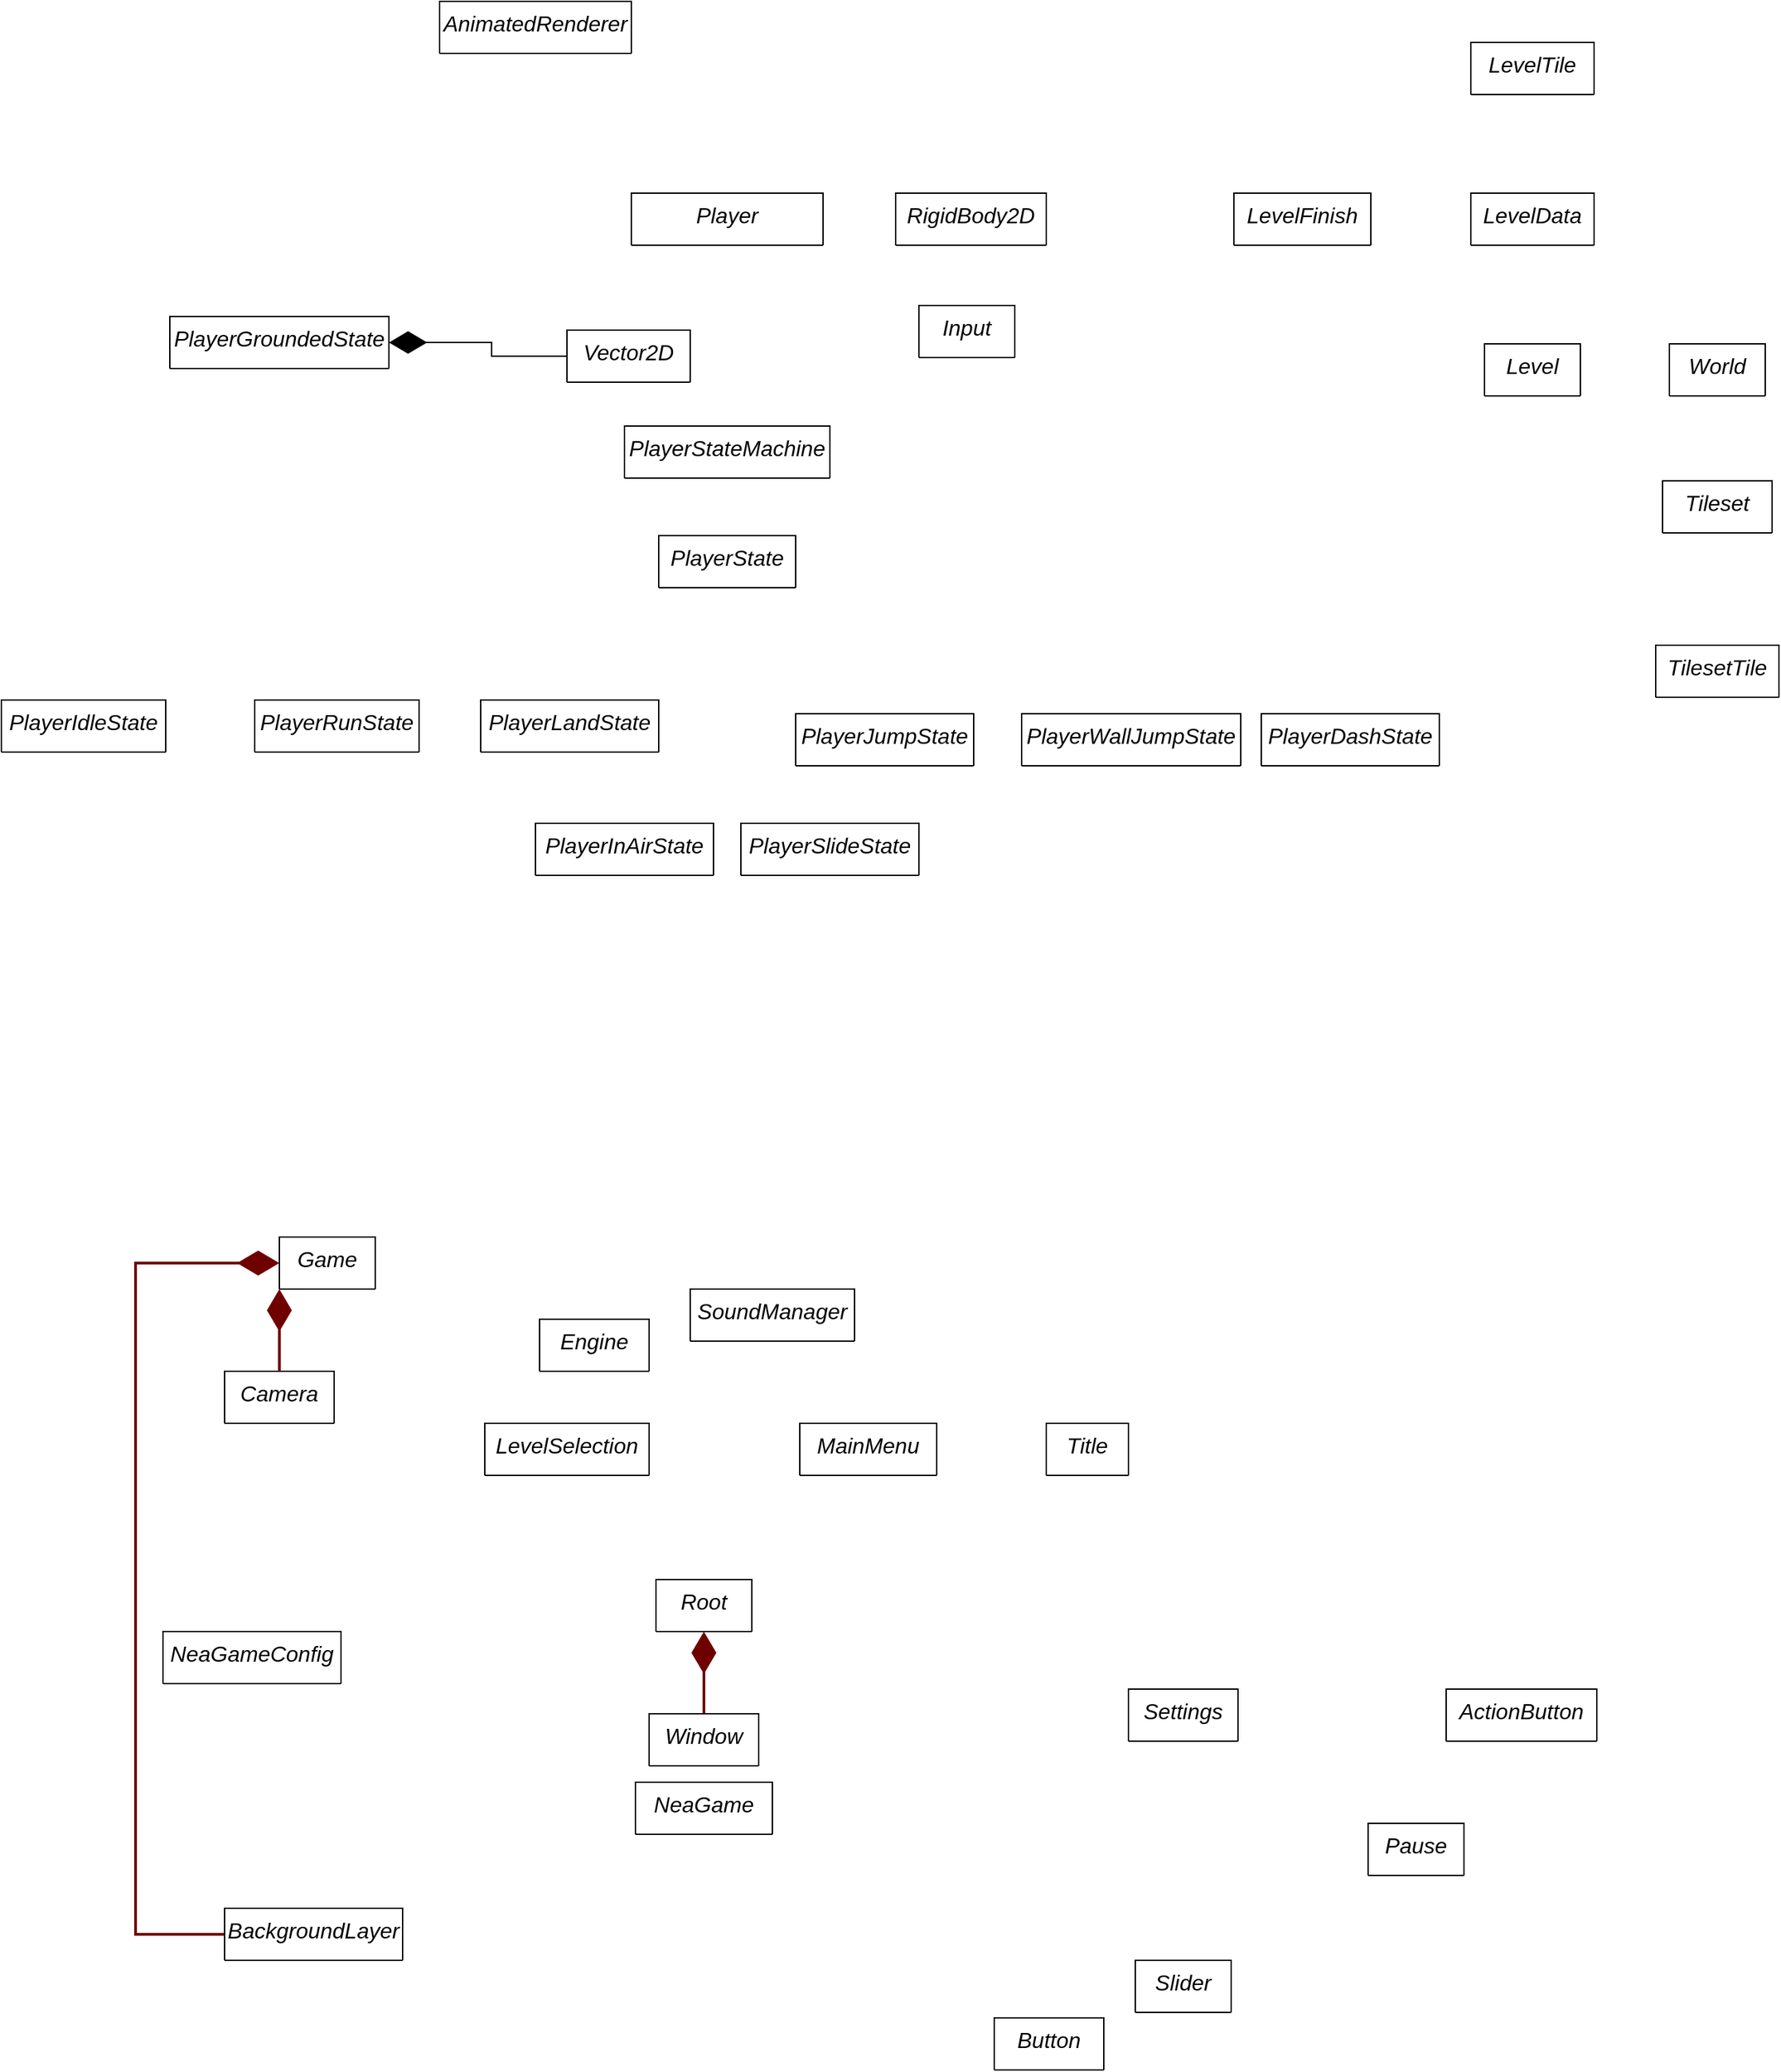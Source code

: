 <mxfile version="20.8.16" type="device"><diagram id="C5RBs43oDa-KdzZeNtuy" name="Page-1"><mxGraphModel dx="1597" dy="1017" grid="1" gridSize="10" guides="1" tooltips="1" connect="1" arrows="1" fold="1" page="1" pageScale="1" pageWidth="827" pageHeight="1169" math="0" shadow="0"><root><mxCell id="WIyWlLk6GJQsqaUBKTNV-0"/><mxCell id="WIyWlLk6GJQsqaUBKTNV-1" parent="WIyWlLk6GJQsqaUBKTNV-0"/><mxCell id="zkfFHV4jXpPFQw0GAbJ--0" value="Input" style="swimlane;fontStyle=2;align=center;verticalAlign=top;childLayout=stackLayout;horizontal=1;startSize=38;horizontalStack=0;resizeParent=1;resizeLast=0;collapsible=1;marginBottom=0;rounded=0;shadow=0;strokeWidth=1;fontSize=16;" parent="WIyWlLk6GJQsqaUBKTNV-1" vertex="1" collapsed="1"><mxGeometry x="851" y="312" width="70" height="38" as="geometry"><mxRectangle x="220" y="120" width="160" height="30" as="alternateBounds"/></mxGeometry></mxCell><mxCell id="GciXFBrOlo4UrPJkvzIw-2" value="AnimatedRenderer" style="swimlane;fontStyle=2;align=center;verticalAlign=top;childLayout=stackLayout;horizontal=1;startSize=38;horizontalStack=0;resizeParent=1;resizeLast=0;collapsible=1;marginBottom=0;rounded=0;shadow=0;strokeWidth=1;fontSize=16;" parent="WIyWlLk6GJQsqaUBKTNV-1" vertex="1" collapsed="1"><mxGeometry x="501" y="90" width="140" height="38" as="geometry"><mxRectangle x="220" y="120" width="160" height="30" as="alternateBounds"/></mxGeometry></mxCell><mxCell id="GciXFBrOlo4UrPJkvzIw-5" value="LevelFinish" style="swimlane;fontStyle=2;align=center;verticalAlign=top;childLayout=stackLayout;horizontal=1;startSize=38;horizontalStack=0;resizeParent=1;resizeLast=0;collapsible=1;marginBottom=0;rounded=0;shadow=0;strokeWidth=1;fontSize=16;" parent="WIyWlLk6GJQsqaUBKTNV-1" vertex="1" collapsed="1"><mxGeometry x="1081" y="230" width="100" height="38" as="geometry"><mxRectangle x="220" y="120" width="160" height="30" as="alternateBounds"/></mxGeometry></mxCell><mxCell id="GciXFBrOlo4UrPJkvzIw-6" value="Camera" style="swimlane;fontStyle=2;align=center;verticalAlign=top;childLayout=stackLayout;horizontal=1;startSize=38;horizontalStack=0;resizeParent=1;resizeLast=0;collapsible=1;marginBottom=0;rounded=0;shadow=0;strokeWidth=1;fontSize=16;" parent="WIyWlLk6GJQsqaUBKTNV-1" vertex="1" collapsed="1"><mxGeometry x="344" y="1090" width="80" height="38" as="geometry"><mxRectangle x="220" y="120" width="160" height="30" as="alternateBounds"/></mxGeometry></mxCell><mxCell id="GciXFBrOlo4UrPJkvzIw-7" value="Engine" style="swimlane;fontStyle=2;align=center;verticalAlign=top;childLayout=stackLayout;horizontal=1;startSize=38;horizontalStack=0;resizeParent=1;resizeLast=0;collapsible=1;marginBottom=0;rounded=0;shadow=0;strokeWidth=1;fontSize=16;" parent="WIyWlLk6GJQsqaUBKTNV-1" vertex="1" collapsed="1"><mxGeometry x="574" y="1052" width="80" height="38" as="geometry"><mxRectangle x="220" y="120" width="160" height="30" as="alternateBounds"/></mxGeometry></mxCell><mxCell id="GciXFBrOlo4UrPJkvzIw-140" style="edgeStyle=orthogonalEdgeStyle;rounded=0;sketch=0;orthogonalLoop=1;jettySize=auto;html=1;exitX=0;exitY=1;exitDx=0;exitDy=0;entryX=0.5;entryY=0;entryDx=0;entryDy=0;strokeColor=#6F0000;strokeWidth=2;startArrow=diamondThin;startFill=1;endArrow=none;endFill=0;startSize=25;endSize=0;fontSize=16;" parent="WIyWlLk6GJQsqaUBKTNV-1" source="GciXFBrOlo4UrPJkvzIw-8" target="GciXFBrOlo4UrPJkvzIw-6" edge="1"><mxGeometry relative="1" as="geometry"/></mxCell><mxCell id="2dqZNvPgzdh_eOeEhSHW-4" style="edgeStyle=orthogonalEdgeStyle;rounded=0;orthogonalLoop=1;jettySize=auto;html=1;exitX=0;exitY=0.5;exitDx=0;exitDy=0;entryX=0;entryY=0.5;entryDx=0;entryDy=0;startSize=25;strokeWidth=2;endSize=0;endArrow=none;endFill=0;startArrow=diamondThin;startFill=1;fillColor=#a20025;strokeColor=#6F0000;fontSize=16;" parent="WIyWlLk6GJQsqaUBKTNV-1" source="GciXFBrOlo4UrPJkvzIw-8" target="GciXFBrOlo4UrPJkvzIw-21" edge="1"><mxGeometry relative="1" as="geometry"><Array as="points"><mxPoint x="279" y="1011"/><mxPoint x="279" y="1501"/></Array></mxGeometry></mxCell><mxCell id="GciXFBrOlo4UrPJkvzIw-8" value="Game" style="swimlane;fontStyle=2;align=center;verticalAlign=top;childLayout=stackLayout;horizontal=1;startSize=38;horizontalStack=0;resizeParent=1;resizeLast=0;collapsible=1;marginBottom=0;rounded=0;shadow=0;strokeWidth=1;fontSize=16;" parent="WIyWlLk6GJQsqaUBKTNV-1" vertex="1" collapsed="1"><mxGeometry x="384" y="992" width="70" height="38" as="geometry"><mxRectangle x="220" y="120" width="160" height="30" as="alternateBounds"/></mxGeometry></mxCell><mxCell id="GciXFBrOlo4UrPJkvzIw-9" value="Button" style="swimlane;fontStyle=2;align=center;verticalAlign=top;childLayout=stackLayout;horizontal=1;startSize=38;horizontalStack=0;resizeParent=1;resizeLast=0;collapsible=1;marginBottom=0;rounded=0;shadow=0;strokeWidth=1;fontSize=16;" parent="WIyWlLk6GJQsqaUBKTNV-1" vertex="1" collapsed="1"><mxGeometry x="906" y="1562" width="80" height="38" as="geometry"><mxRectangle x="220" y="120" width="160" height="30" as="alternateBounds"/></mxGeometry></mxCell><mxCell id="GciXFBrOlo4UrPJkvzIw-10" value="Root" style="swimlane;fontStyle=2;align=center;verticalAlign=top;childLayout=stackLayout;horizontal=1;startSize=38;horizontalStack=0;resizeParent=1;resizeLast=0;collapsible=1;marginBottom=0;rounded=0;shadow=0;strokeWidth=1;fontSize=16;" parent="WIyWlLk6GJQsqaUBKTNV-1" vertex="1" collapsed="1"><mxGeometry x="659" y="1242" width="70" height="38" as="geometry"><mxRectangle x="220" y="120" width="160" height="30" as="alternateBounds"/></mxGeometry></mxCell><mxCell id="GciXFBrOlo4UrPJkvzIw-11" value="Slider" style="swimlane;fontStyle=2;align=center;verticalAlign=top;childLayout=stackLayout;horizontal=1;startSize=38;horizontalStack=0;resizeParent=1;resizeLast=0;collapsible=1;marginBottom=0;rounded=0;shadow=0;strokeWidth=1;fontSize=16;" parent="WIyWlLk6GJQsqaUBKTNV-1" vertex="1" collapsed="1"><mxGeometry x="1009" y="1520" width="70" height="38" as="geometry"><mxRectangle x="220" y="120" width="160" height="30" as="alternateBounds"/></mxGeometry></mxCell><mxCell id="1mXPZA-325PDZ-mUMoa2-1" style="edgeStyle=orthogonalEdgeStyle;rounded=0;orthogonalLoop=1;jettySize=auto;html=1;exitX=0.5;exitY=0;exitDx=0;exitDy=0;entryX=0.5;entryY=1;entryDx=0;entryDy=0;endArrow=diamondThin;endFill=1;startSize=25;endSize=25;strokeWidth=2;fillColor=#a20025;strokeColor=#6F0000;" parent="WIyWlLk6GJQsqaUBKTNV-1" source="GciXFBrOlo4UrPJkvzIw-12" target="GciXFBrOlo4UrPJkvzIw-10" edge="1"><mxGeometry relative="1" as="geometry"/></mxCell><mxCell id="GciXFBrOlo4UrPJkvzIw-12" value="Window" style="swimlane;fontStyle=2;align=center;verticalAlign=top;childLayout=stackLayout;horizontal=1;startSize=38;horizontalStack=0;resizeParent=1;resizeLast=0;collapsible=1;marginBottom=0;rounded=0;shadow=0;strokeWidth=1;fontSize=16;" parent="WIyWlLk6GJQsqaUBKTNV-1" vertex="1" collapsed="1"><mxGeometry x="654" y="1340" width="80" height="38" as="geometry"><mxRectangle x="220" y="120" width="160" height="30" as="alternateBounds"/></mxGeometry></mxCell><mxCell id="GciXFBrOlo4UrPJkvzIw-13" value="Title" style="swimlane;fontStyle=2;align=center;verticalAlign=top;childLayout=stackLayout;horizontal=1;startSize=38;horizontalStack=0;resizeParent=1;resizeLast=0;collapsible=1;marginBottom=0;rounded=0;shadow=0;strokeWidth=1;fontSize=16;" parent="WIyWlLk6GJQsqaUBKTNV-1" vertex="1" collapsed="1"><mxGeometry x="944" y="1128" width="60" height="38" as="geometry"><mxRectangle x="220" y="120" width="160" height="30" as="alternateBounds"/></mxGeometry></mxCell><mxCell id="GciXFBrOlo4UrPJkvzIw-20" value="ActionButton" style="swimlane;fontStyle=2;align=center;verticalAlign=top;childLayout=stackLayout;horizontal=1;startSize=38;horizontalStack=0;resizeParent=1;resizeLast=0;collapsible=1;marginBottom=0;rounded=0;shadow=0;strokeWidth=1;fontSize=16;" parent="WIyWlLk6GJQsqaUBKTNV-1" vertex="1" collapsed="1"><mxGeometry x="1236" y="1322" width="110" height="38" as="geometry"><mxRectangle x="220" y="120" width="160" height="30" as="alternateBounds"/></mxGeometry></mxCell><mxCell id="GciXFBrOlo4UrPJkvzIw-21" value="BackgroundLayer" style="swimlane;fontStyle=2;align=center;verticalAlign=top;childLayout=stackLayout;horizontal=1;startSize=38;horizontalStack=0;resizeParent=1;resizeLast=0;collapsible=1;marginBottom=0;rounded=0;shadow=0;strokeWidth=1;fontSize=16;" parent="WIyWlLk6GJQsqaUBKTNV-1" vertex="1" collapsed="1"><mxGeometry x="344" y="1482" width="130" height="38" as="geometry"><mxRectangle x="220" y="120" width="160" height="30" as="alternateBounds"/></mxGeometry></mxCell><mxCell id="GciXFBrOlo4UrPJkvzIw-22" value="MainMenu" style="swimlane;fontStyle=2;align=center;verticalAlign=top;childLayout=stackLayout;horizontal=1;startSize=38;horizontalStack=0;resizeParent=1;resizeLast=0;collapsible=1;marginBottom=0;rounded=0;shadow=0;strokeWidth=1;fontSize=16;" parent="WIyWlLk6GJQsqaUBKTNV-1" vertex="1" collapsed="1"><mxGeometry x="764" y="1128" width="100" height="38" as="geometry"><mxRectangle x="220" y="120" width="160" height="30" as="alternateBounds"/></mxGeometry></mxCell><mxCell id="GciXFBrOlo4UrPJkvzIw-23" value="Settings" style="swimlane;fontStyle=2;align=center;verticalAlign=top;childLayout=stackLayout;horizontal=1;startSize=38;horizontalStack=0;resizeParent=1;resizeLast=0;collapsible=1;marginBottom=0;rounded=0;shadow=0;strokeWidth=1;fontSize=16;" parent="WIyWlLk6GJQsqaUBKTNV-1" vertex="1" collapsed="1"><mxGeometry x="1004" y="1322" width="80" height="38" as="geometry"><mxRectangle x="220" y="120" width="160" height="30" as="alternateBounds"/></mxGeometry></mxCell><mxCell id="GciXFBrOlo4UrPJkvzIw-24" value="Pause&#10;" style="swimlane;fontStyle=2;align=center;verticalAlign=top;childLayout=stackLayout;horizontal=1;startSize=38;horizontalStack=0;resizeParent=1;resizeLast=0;collapsible=1;marginBottom=0;rounded=0;shadow=0;strokeWidth=1;fontSize=16;" parent="WIyWlLk6GJQsqaUBKTNV-1" vertex="1" collapsed="1"><mxGeometry x="1179" y="1420" width="70" height="38" as="geometry"><mxRectangle x="220" y="120" width="160" height="30" as="alternateBounds"/></mxGeometry></mxCell><mxCell id="GciXFBrOlo4UrPJkvzIw-25" value="LevelSelection" style="swimlane;fontStyle=2;align=center;verticalAlign=top;childLayout=stackLayout;horizontal=1;startSize=38;horizontalStack=0;resizeParent=1;resizeLast=0;collapsible=1;marginBottom=0;rounded=0;shadow=0;strokeWidth=1;fontSize=16;" parent="WIyWlLk6GJQsqaUBKTNV-1" vertex="1" collapsed="1"><mxGeometry x="534" y="1128" width="120" height="38" as="geometry"><mxRectangle x="220" y="120" width="160" height="30" as="alternateBounds"/></mxGeometry></mxCell><mxCell id="GciXFBrOlo4UrPJkvzIw-26" value="RigidBody2D" style="swimlane;fontStyle=2;align=center;verticalAlign=top;childLayout=stackLayout;horizontal=1;startSize=38;horizontalStack=0;resizeParent=1;resizeLast=0;collapsible=1;marginBottom=0;rounded=0;shadow=0;strokeWidth=1;fontSize=16;" parent="WIyWlLk6GJQsqaUBKTNV-1" vertex="1" collapsed="1"><mxGeometry x="834" y="230" width="110" height="38" as="geometry"><mxRectangle x="220" y="120" width="160" height="30" as="alternateBounds"/></mxGeometry></mxCell><mxCell id="GciXFBrOlo4UrPJkvzIw-40" value="NeaGameConfig" style="swimlane;fontStyle=2;align=center;verticalAlign=top;childLayout=stackLayout;horizontal=1;startSize=38;horizontalStack=0;resizeParent=1;resizeLast=0;collapsible=1;marginBottom=0;rounded=0;shadow=0;strokeWidth=1;fontSize=16;" parent="WIyWlLk6GJQsqaUBKTNV-1" vertex="1" collapsed="1"><mxGeometry x="299" y="1280" width="130" height="38" as="geometry"><mxRectangle x="220" y="120" width="160" height="30" as="alternateBounds"/></mxGeometry></mxCell><mxCell id="GciXFBrOlo4UrPJkvzIw-41" value="NeaGame" style="swimlane;fontStyle=2;align=center;verticalAlign=top;childLayout=stackLayout;horizontal=1;startSize=38;horizontalStack=0;resizeParent=1;resizeLast=0;collapsible=1;marginBottom=0;rounded=0;shadow=0;strokeWidth=1;fontSize=16;" parent="WIyWlLk6GJQsqaUBKTNV-1" vertex="1" collapsed="1"><mxGeometry x="644" y="1390" width="100" height="38" as="geometry"><mxRectangle x="220" y="120" width="160" height="30" as="alternateBounds"/></mxGeometry></mxCell><mxCell id="GciXFBrOlo4UrPJkvzIw-42" value="SoundManager&#10;" style="swimlane;fontStyle=2;align=center;verticalAlign=top;childLayout=stackLayout;horizontal=1;startSize=38;horizontalStack=0;resizeParent=1;resizeLast=0;collapsible=1;marginBottom=0;rounded=0;shadow=0;strokeWidth=1;fontSize=16;" parent="WIyWlLk6GJQsqaUBKTNV-1" vertex="1" collapsed="1"><mxGeometry x="684" y="1030" width="120" height="38" as="geometry"><mxRectangle x="220" y="120" width="160" height="30" as="alternateBounds"/></mxGeometry></mxCell><mxCell id="GciXFBrOlo4UrPJkvzIw-87" value="Player" style="swimlane;fontStyle=2;align=center;verticalAlign=top;childLayout=stackLayout;horizontal=1;startSize=38;horizontalStack=0;resizeParent=1;resizeLast=0;collapsible=1;marginBottom=0;rounded=0;shadow=0;strokeWidth=1;fontSize=16;" parent="WIyWlLk6GJQsqaUBKTNV-1" vertex="1" collapsed="1"><mxGeometry x="641" y="230" width="140" height="38" as="geometry"><mxRectangle x="220" y="120" width="160" height="30" as="alternateBounds"/></mxGeometry></mxCell><mxCell id="fJn95Sw-EUsoqxQlgOcM-0" style="edgeStyle=orthogonalEdgeStyle;rounded=0;orthogonalLoop=1;jettySize=auto;html=1;exitX=0;exitY=0.5;exitDx=0;exitDy=0;endArrow=diamondThin;endFill=1;startSize=25;endSize=25;" edge="1" parent="WIyWlLk6GJQsqaUBKTNV-1" source="GciXFBrOlo4UrPJkvzIw-1" target="GciXFBrOlo4UrPJkvzIw-35"><mxGeometry relative="1" as="geometry"/></mxCell><mxCell id="GciXFBrOlo4UrPJkvzIw-1" value="Vector2D" style="swimlane;fontStyle=2;align=center;verticalAlign=top;childLayout=stackLayout;horizontal=1;startSize=38;horizontalStack=0;resizeParent=1;resizeLast=0;collapsible=1;marginBottom=0;rounded=0;shadow=0;strokeWidth=1;fontSize=16;" parent="WIyWlLk6GJQsqaUBKTNV-1" vertex="1" collapsed="1"><mxGeometry x="594" y="330" width="90" height="38" as="geometry"><mxRectangle x="220" y="230" width="160" height="30" as="alternateBounds"/></mxGeometry></mxCell><mxCell id="GciXFBrOlo4UrPJkvzIw-14" value="LevelData&#10;" style="swimlane;fontStyle=2;align=center;verticalAlign=top;childLayout=stackLayout;horizontal=1;startSize=38;horizontalStack=0;resizeParent=1;resizeLast=0;collapsible=1;marginBottom=0;rounded=0;shadow=0;strokeWidth=1;fontSize=16;" parent="WIyWlLk6GJQsqaUBKTNV-1" vertex="1" collapsed="1"><mxGeometry x="1254" y="230" width="90" height="38" as="geometry"><mxRectangle x="220" y="120" width="160" height="30" as="alternateBounds"/></mxGeometry></mxCell><mxCell id="GciXFBrOlo4UrPJkvzIw-15" value="TilesetTile&#10;" style="swimlane;fontStyle=2;align=center;verticalAlign=top;childLayout=stackLayout;horizontal=1;startSize=38;horizontalStack=0;resizeParent=1;resizeLast=0;collapsible=1;marginBottom=0;rounded=0;shadow=0;strokeWidth=1;fontSize=16;" parent="WIyWlLk6GJQsqaUBKTNV-1" vertex="1" collapsed="1"><mxGeometry x="1389" y="560" width="90" height="38" as="geometry"><mxRectangle x="220" y="120" width="160" height="30" as="alternateBounds"/></mxGeometry></mxCell><mxCell id="GciXFBrOlo4UrPJkvzIw-16" value="LevelTile&#10;" style="swimlane;fontStyle=2;align=center;verticalAlign=top;childLayout=stackLayout;horizontal=1;startSize=38;horizontalStack=0;resizeParent=1;resizeLast=0;collapsible=1;marginBottom=0;rounded=0;shadow=0;strokeWidth=1;fontSize=16;" parent="WIyWlLk6GJQsqaUBKTNV-1" vertex="1" collapsed="1"><mxGeometry x="1254" y="120" width="90" height="38" as="geometry"><mxRectangle x="220" y="120" width="160" height="30" as="alternateBounds"/></mxGeometry></mxCell><mxCell id="GciXFBrOlo4UrPJkvzIw-17" value="Tileset&#10;" style="swimlane;fontStyle=2;align=center;verticalAlign=top;childLayout=stackLayout;horizontal=1;startSize=38;horizontalStack=0;resizeParent=1;resizeLast=0;collapsible=1;marginBottom=0;rounded=0;shadow=0;strokeWidth=1;fontSize=16;" parent="WIyWlLk6GJQsqaUBKTNV-1" vertex="1" collapsed="1"><mxGeometry x="1394" y="440" width="80" height="38" as="geometry"><mxRectangle x="220" y="120" width="160" height="30" as="alternateBounds"/></mxGeometry></mxCell><mxCell id="GciXFBrOlo4UrPJkvzIw-18" value="Level&#10;" style="swimlane;fontStyle=2;align=center;verticalAlign=top;childLayout=stackLayout;horizontal=1;startSize=38;horizontalStack=0;resizeParent=1;resizeLast=0;collapsible=1;marginBottom=0;rounded=0;shadow=0;strokeWidth=1;fontSize=16;" parent="WIyWlLk6GJQsqaUBKTNV-1" vertex="1" collapsed="1"><mxGeometry x="1264" y="340" width="70" height="38" as="geometry"><mxRectangle x="220" y="120" width="160" height="30" as="alternateBounds"/></mxGeometry></mxCell><mxCell id="GciXFBrOlo4UrPJkvzIw-19" value="World&#10;" style="swimlane;fontStyle=2;align=center;verticalAlign=top;childLayout=stackLayout;horizontal=1;startSize=38;horizontalStack=0;resizeParent=1;resizeLast=0;collapsible=1;marginBottom=0;rounded=0;shadow=0;strokeWidth=1;fontSize=16;" parent="WIyWlLk6GJQsqaUBKTNV-1" vertex="1" collapsed="1"><mxGeometry x="1399" y="340" width="70" height="38" as="geometry"><mxRectangle x="220" y="120" width="160" height="30" as="alternateBounds"/></mxGeometry></mxCell><mxCell id="GciXFBrOlo4UrPJkvzIw-38" value="PlayerStateMachine" style="swimlane;fontStyle=2;align=center;verticalAlign=top;childLayout=stackLayout;horizontal=1;startSize=38;horizontalStack=0;resizeParent=1;resizeLast=0;collapsible=1;marginBottom=0;rounded=0;shadow=0;strokeWidth=1;fontSize=16;" parent="WIyWlLk6GJQsqaUBKTNV-1" vertex="1" collapsed="1"><mxGeometry x="636" y="400" width="150" height="38" as="geometry"><mxRectangle x="220" y="120" width="160" height="30" as="alternateBounds"/></mxGeometry></mxCell><mxCell id="2dqZNvPgzdh_eOeEhSHW-16" value="PlayerStateMachine" style="swimlane;fontStyle=2;align=center;verticalAlign=top;childLayout=stackLayout;horizontal=1;startSize=38;horizontalStack=0;resizeParent=1;resizeLast=0;collapsible=1;marginBottom=0;rounded=0;shadow=0;strokeWidth=1;" parent="GciXFBrOlo4UrPJkvzIw-38" vertex="1" collapsed="1"><mxGeometry x="5" y="-10" width="150" height="38" as="geometry"><mxRectangle x="220" y="120" width="160" height="30" as="alternateBounds"/></mxGeometry></mxCell><mxCell id="GciXFBrOlo4UrPJkvzIw-33" value="PlayerInAirState" style="swimlane;fontStyle=2;align=center;verticalAlign=top;childLayout=stackLayout;horizontal=1;startSize=38;horizontalStack=0;resizeParent=1;resizeLast=0;collapsible=1;marginBottom=0;rounded=0;shadow=0;strokeWidth=1;fontSize=16;" parent="WIyWlLk6GJQsqaUBKTNV-1" vertex="1" collapsed="1"><mxGeometry x="571" y="690" width="130" height="38" as="geometry"><mxRectangle x="220" y="120" width="160" height="30" as="alternateBounds"/></mxGeometry></mxCell><mxCell id="GciXFBrOlo4UrPJkvzIw-90" value="PlayerStateMachine" style="swimlane;fontStyle=2;align=center;verticalAlign=top;childLayout=stackLayout;horizontal=1;startSize=38;horizontalStack=0;resizeParent=1;resizeLast=0;collapsible=1;marginBottom=0;rounded=0;shadow=0;strokeWidth=1;" parent="GciXFBrOlo4UrPJkvzIw-33" vertex="1" collapsed="1"><mxGeometry x="65" y="-290" width="150" height="38" as="geometry"><mxRectangle x="220" y="120" width="160" height="30" as="alternateBounds"/></mxGeometry></mxCell><mxCell id="GciXFBrOlo4UrPJkvzIw-34" value="PlayerSlideState" style="swimlane;fontStyle=2;align=center;verticalAlign=top;childLayout=stackLayout;horizontal=1;startSize=38;horizontalStack=0;resizeParent=1;resizeLast=0;collapsible=1;marginBottom=0;rounded=0;shadow=0;strokeWidth=1;fontSize=16;" parent="WIyWlLk6GJQsqaUBKTNV-1" vertex="1" collapsed="1"><mxGeometry x="721" y="690" width="130" height="38" as="geometry"><mxRectangle x="220" y="120" width="160" height="30" as="alternateBounds"/></mxGeometry></mxCell><mxCell id="GciXFBrOlo4UrPJkvzIw-37" value="PlayerState" style="swimlane;fontStyle=2;align=center;verticalAlign=top;childLayout=stackLayout;horizontal=1;startSize=38;horizontalStack=0;resizeParent=1;resizeLast=0;collapsible=1;marginBottom=0;rounded=0;shadow=0;strokeWidth=1;fontSize=16;" parent="WIyWlLk6GJQsqaUBKTNV-1" vertex="1" collapsed="1"><mxGeometry x="661" y="480" width="100" height="38" as="geometry"><mxRectangle x="220" y="120" width="160" height="30" as="alternateBounds"/></mxGeometry></mxCell><mxCell id="GciXFBrOlo4UrPJkvzIw-30" value="PlayerRunState" style="swimlane;fontStyle=2;align=center;verticalAlign=top;childLayout=stackLayout;horizontal=1;startSize=38;horizontalStack=0;resizeParent=1;resizeLast=0;collapsible=1;marginBottom=0;rounded=0;shadow=0;strokeWidth=1;fontSize=16;" parent="WIyWlLk6GJQsqaUBKTNV-1" vertex="1" collapsed="1"><mxGeometry x="366" y="600" width="120" height="38" as="geometry"><mxRectangle x="220" y="120" width="160" height="30" as="alternateBounds"/></mxGeometry></mxCell><mxCell id="GciXFBrOlo4UrPJkvzIw-31" value="PlayerIdleState" style="swimlane;fontStyle=2;align=center;verticalAlign=top;childLayout=stackLayout;horizontal=1;startSize=38;horizontalStack=0;resizeParent=1;resizeLast=0;collapsible=1;marginBottom=0;rounded=0;shadow=0;strokeWidth=1;fontSize=16;" parent="WIyWlLk6GJQsqaUBKTNV-1" vertex="1" collapsed="1"><mxGeometry x="181" y="600" width="120" height="38" as="geometry"><mxRectangle x="220" y="120" width="160" height="30" as="alternateBounds"/></mxGeometry></mxCell><mxCell id="GciXFBrOlo4UrPJkvzIw-32" value="PlayerLandState" style="swimlane;fontStyle=2;align=center;verticalAlign=top;childLayout=stackLayout;horizontal=1;startSize=38;horizontalStack=0;resizeParent=1;resizeLast=0;collapsible=1;marginBottom=0;rounded=0;shadow=0;strokeWidth=1;fontSize=16;" parent="WIyWlLk6GJQsqaUBKTNV-1" vertex="1" collapsed="1"><mxGeometry x="531" y="600" width="130" height="38" as="geometry"><mxRectangle x="220" y="120" width="160" height="30" as="alternateBounds"/></mxGeometry></mxCell><mxCell id="GciXFBrOlo4UrPJkvzIw-35" value="PlayerGroundedState" style="swimlane;fontStyle=2;align=center;verticalAlign=top;childLayout=stackLayout;horizontal=1;startSize=38;horizontalStack=0;resizeParent=1;resizeLast=0;collapsible=1;marginBottom=0;rounded=0;shadow=0;strokeWidth=1;fontSize=16;" parent="WIyWlLk6GJQsqaUBKTNV-1" vertex="1" collapsed="1"><mxGeometry x="304" y="320" width="160" height="38" as="geometry"><mxRectangle x="220" y="120" width="160" height="30" as="alternateBounds"/></mxGeometry></mxCell><mxCell id="GciXFBrOlo4UrPJkvzIw-27" value="PlayerDashState" style="swimlane;fontStyle=2;align=center;verticalAlign=top;childLayout=stackLayout;horizontal=1;startSize=38;horizontalStack=0;resizeParent=1;resizeLast=0;collapsible=1;marginBottom=0;rounded=0;shadow=0;strokeWidth=1;fontSize=16;" parent="WIyWlLk6GJQsqaUBKTNV-1" vertex="1" collapsed="1"><mxGeometry x="1101" y="610" width="130" height="38" as="geometry"><mxRectangle x="220" y="120" width="160" height="30" as="alternateBounds"/></mxGeometry></mxCell><mxCell id="GciXFBrOlo4UrPJkvzIw-28" value="PlayerJumpState" style="swimlane;fontStyle=2;align=center;verticalAlign=top;childLayout=stackLayout;horizontal=1;startSize=38;horizontalStack=0;resizeParent=1;resizeLast=0;collapsible=1;marginBottom=0;rounded=0;shadow=0;strokeWidth=1;fontSize=16;" parent="WIyWlLk6GJQsqaUBKTNV-1" vertex="1" collapsed="1"><mxGeometry x="761" y="610" width="130" height="38" as="geometry"><mxRectangle x="220" y="120" width="160" height="30" as="alternateBounds"/></mxGeometry></mxCell><mxCell id="GciXFBrOlo4UrPJkvzIw-29" value="PlayerWallJumpState" style="swimlane;fontStyle=2;align=center;verticalAlign=top;childLayout=stackLayout;horizontal=1;startSize=38;horizontalStack=0;resizeParent=1;resizeLast=0;collapsible=1;marginBottom=0;rounded=0;shadow=0;strokeWidth=1;fontSize=16;" parent="WIyWlLk6GJQsqaUBKTNV-1" vertex="1" collapsed="1"><mxGeometry x="926" y="610" width="160" height="38" as="geometry"><mxRectangle x="220" y="120" width="160" height="30" as="alternateBounds"/></mxGeometry></mxCell></root></mxGraphModel></diagram></mxfile>